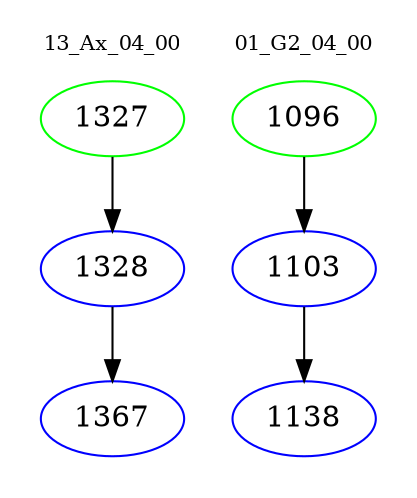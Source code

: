 digraph{
subgraph cluster_0 {
color = white
label = "13_Ax_04_00";
fontsize=10;
T0_1327 [label="1327", color="green"]
T0_1327 -> T0_1328 [color="black"]
T0_1328 [label="1328", color="blue"]
T0_1328 -> T0_1367 [color="black"]
T0_1367 [label="1367", color="blue"]
}
subgraph cluster_1 {
color = white
label = "01_G2_04_00";
fontsize=10;
T1_1096 [label="1096", color="green"]
T1_1096 -> T1_1103 [color="black"]
T1_1103 [label="1103", color="blue"]
T1_1103 -> T1_1138 [color="black"]
T1_1138 [label="1138", color="blue"]
}
}
